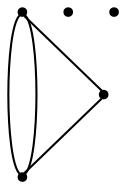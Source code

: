 graph {
  node [shape=point,comment="{\"directed\":false,\"doi\":\"10.4230/LIPIcs.GD.2024.22\",\"figure\":\"8 (3)\"}"]

  v0 [pos="1906.697204973402,415.85709608986144"]
  v1 [pos="1813.9153791827378,682.9640823673368"]
  v2 [pos="1888.590970913366,638.8361272672413"]
  v3 [pos="1812.7375848995007,586.4994142324451"]
  v4 [pos="1906.697204973402,565.517323358799"]

  v0 -- v1 [id="-1",pos="1906.697204973402,415.85709608986144 1989.3773461237884,415.8532812567288 2056.4008363783787,482.8606980695148 2056.4008363783787,565.5211381919316 2056.4008363783787,648.1815783143485 1989.3773461237884,715.1889633368583 1906.6970777817946,715.1889633368583 1871.647160234794,715.1889633368583 1839.4109093344227,703.1471215694646 1813.9153791827378,682.9640823673368"]
  v4 -- v1 [id="-2",pos="1906.697204973402,565.517323358799 1813.9153791827378,682.9640823673368 1813.9153791827378,682.9640823673368 1813.9153791827378,682.9640823673368"]
  v0 -- v4 [id="-3",pos="1906.697204973402,415.85709608986144 1906.697204973402,565.517323358799 1906.697204973402,565.517323358799 1906.697204973402,565.517323358799"]
  v1 -- v0 [id="-4",pos="1813.9153791827378,682.9640823673368 1779.236190292882,655.5642652711983 1756.993319185211,613.1400663697387 1756.9933191852108,565.5211381919316 1756.9933191852108,482.8606980695148 1824.0168094398011,415.8532812567288 1906.697204973402,415.85709608986144"]
}